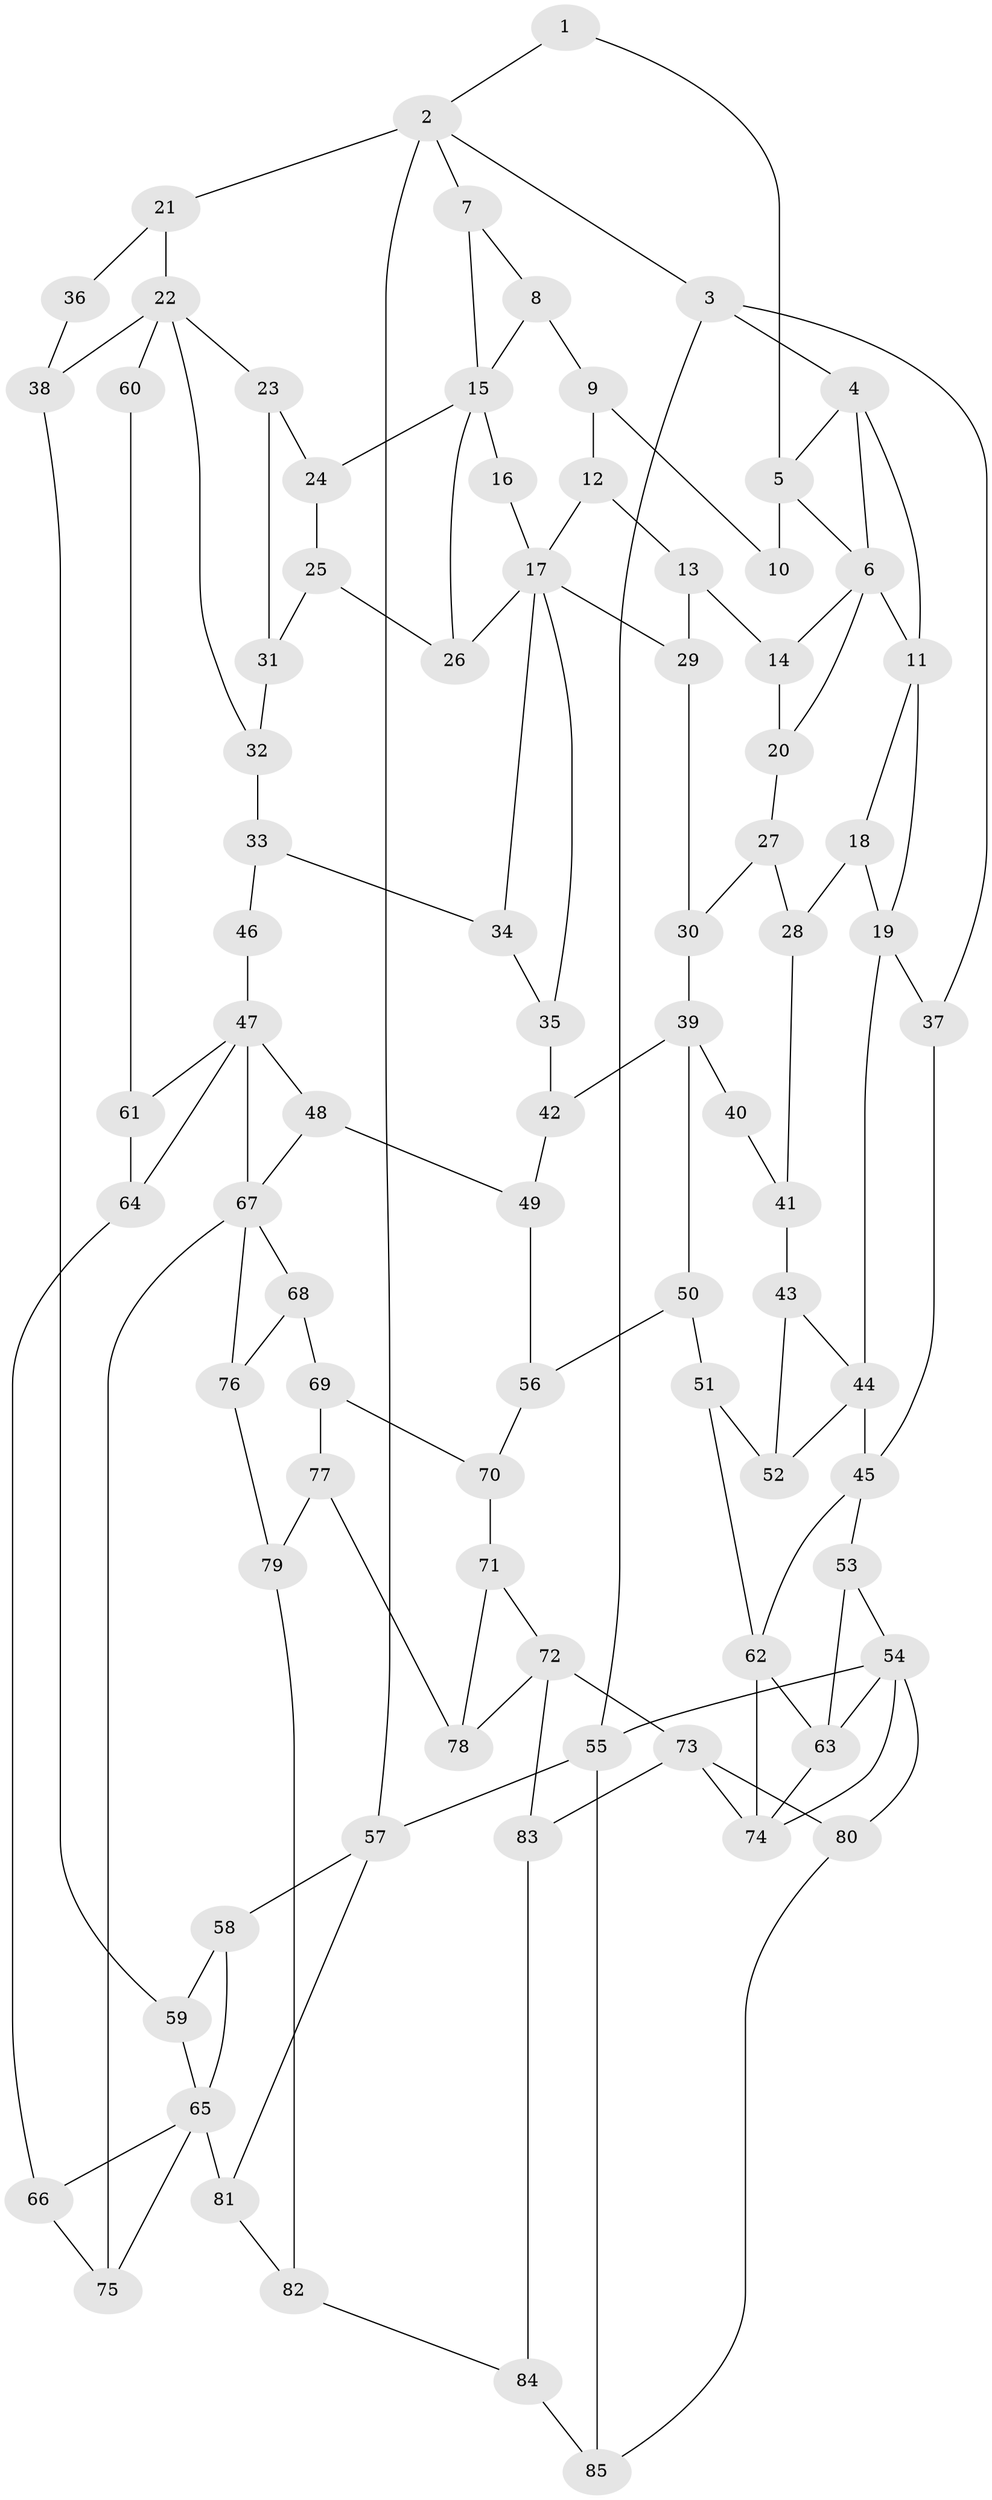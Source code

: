 // original degree distribution, {3: 0.014184397163120567, 4: 0.24822695035460993, 5: 0.5106382978723404, 6: 0.22695035460992907}
// Generated by graph-tools (version 1.1) at 2025/54/03/04/25 22:54:25]
// undirected, 85 vertices, 141 edges
graph export_dot {
  node [color=gray90,style=filled];
  1;
  2;
  3;
  4;
  5;
  6;
  7;
  8;
  9;
  10;
  11;
  12;
  13;
  14;
  15;
  16;
  17;
  18;
  19;
  20;
  21;
  22;
  23;
  24;
  25;
  26;
  27;
  28;
  29;
  30;
  31;
  32;
  33;
  34;
  35;
  36;
  37;
  38;
  39;
  40;
  41;
  42;
  43;
  44;
  45;
  46;
  47;
  48;
  49;
  50;
  51;
  52;
  53;
  54;
  55;
  56;
  57;
  58;
  59;
  60;
  61;
  62;
  63;
  64;
  65;
  66;
  67;
  68;
  69;
  70;
  71;
  72;
  73;
  74;
  75;
  76;
  77;
  78;
  79;
  80;
  81;
  82;
  83;
  84;
  85;
  1 -- 2 [weight=1.0];
  1 -- 5 [weight=1.0];
  2 -- 3 [weight=1.0];
  2 -- 7 [weight=1.0];
  2 -- 21 [weight=2.0];
  2 -- 57 [weight=1.0];
  3 -- 4 [weight=1.0];
  3 -- 37 [weight=1.0];
  3 -- 55 [weight=1.0];
  4 -- 5 [weight=1.0];
  4 -- 6 [weight=1.0];
  4 -- 11 [weight=1.0];
  5 -- 6 [weight=1.0];
  5 -- 10 [weight=2.0];
  6 -- 11 [weight=2.0];
  6 -- 14 [weight=1.0];
  6 -- 20 [weight=1.0];
  7 -- 8 [weight=1.0];
  7 -- 15 [weight=1.0];
  8 -- 9 [weight=1.0];
  8 -- 15 [weight=1.0];
  9 -- 10 [weight=1.0];
  9 -- 12 [weight=1.0];
  11 -- 18 [weight=1.0];
  11 -- 19 [weight=1.0];
  12 -- 13 [weight=1.0];
  12 -- 17 [weight=1.0];
  13 -- 14 [weight=1.0];
  13 -- 29 [weight=1.0];
  14 -- 20 [weight=1.0];
  15 -- 16 [weight=2.0];
  15 -- 24 [weight=1.0];
  15 -- 26 [weight=1.0];
  16 -- 17 [weight=1.0];
  17 -- 26 [weight=1.0];
  17 -- 29 [weight=1.0];
  17 -- 34 [weight=1.0];
  17 -- 35 [weight=1.0];
  18 -- 19 [weight=1.0];
  18 -- 28 [weight=1.0];
  19 -- 37 [weight=1.0];
  19 -- 44 [weight=2.0];
  20 -- 27 [weight=1.0];
  21 -- 22 [weight=1.0];
  21 -- 36 [weight=2.0];
  22 -- 23 [weight=1.0];
  22 -- 32 [weight=1.0];
  22 -- 38 [weight=1.0];
  22 -- 60 [weight=2.0];
  23 -- 24 [weight=1.0];
  23 -- 31 [weight=1.0];
  24 -- 25 [weight=1.0];
  25 -- 26 [weight=1.0];
  25 -- 31 [weight=1.0];
  27 -- 28 [weight=1.0];
  27 -- 30 [weight=1.0];
  28 -- 41 [weight=1.0];
  29 -- 30 [weight=1.0];
  30 -- 39 [weight=1.0];
  31 -- 32 [weight=1.0];
  32 -- 33 [weight=1.0];
  33 -- 34 [weight=1.0];
  33 -- 46 [weight=1.0];
  34 -- 35 [weight=1.0];
  35 -- 42 [weight=1.0];
  36 -- 38 [weight=1.0];
  37 -- 45 [weight=1.0];
  38 -- 59 [weight=1.0];
  39 -- 40 [weight=2.0];
  39 -- 42 [weight=2.0];
  39 -- 50 [weight=1.0];
  40 -- 41 [weight=1.0];
  41 -- 43 [weight=1.0];
  42 -- 49 [weight=1.0];
  43 -- 44 [weight=1.0];
  43 -- 52 [weight=1.0];
  44 -- 45 [weight=2.0];
  44 -- 52 [weight=1.0];
  45 -- 53 [weight=1.0];
  45 -- 62 [weight=1.0];
  46 -- 47 [weight=2.0];
  47 -- 48 [weight=1.0];
  47 -- 61 [weight=1.0];
  47 -- 64 [weight=1.0];
  47 -- 67 [weight=1.0];
  48 -- 49 [weight=1.0];
  48 -- 67 [weight=1.0];
  49 -- 56 [weight=1.0];
  50 -- 51 [weight=1.0];
  50 -- 56 [weight=1.0];
  51 -- 52 [weight=1.0];
  51 -- 62 [weight=1.0];
  53 -- 54 [weight=1.0];
  53 -- 63 [weight=2.0];
  54 -- 55 [weight=1.0];
  54 -- 63 [weight=1.0];
  54 -- 74 [weight=1.0];
  54 -- 80 [weight=1.0];
  55 -- 57 [weight=1.0];
  55 -- 85 [weight=1.0];
  56 -- 70 [weight=1.0];
  57 -- 58 [weight=1.0];
  57 -- 81 [weight=1.0];
  58 -- 59 [weight=1.0];
  58 -- 65 [weight=2.0];
  59 -- 65 [weight=1.0];
  60 -- 61 [weight=1.0];
  61 -- 64 [weight=1.0];
  62 -- 63 [weight=2.0];
  62 -- 74 [weight=1.0];
  63 -- 74 [weight=1.0];
  64 -- 66 [weight=1.0];
  65 -- 66 [weight=1.0];
  65 -- 75 [weight=1.0];
  65 -- 81 [weight=1.0];
  66 -- 75 [weight=1.0];
  67 -- 68 [weight=1.0];
  67 -- 75 [weight=1.0];
  67 -- 76 [weight=1.0];
  68 -- 69 [weight=1.0];
  68 -- 76 [weight=1.0];
  69 -- 70 [weight=1.0];
  69 -- 77 [weight=1.0];
  70 -- 71 [weight=1.0];
  71 -- 72 [weight=1.0];
  71 -- 78 [weight=1.0];
  72 -- 73 [weight=3.0];
  72 -- 78 [weight=1.0];
  72 -- 83 [weight=1.0];
  73 -- 74 [weight=1.0];
  73 -- 80 [weight=1.0];
  73 -- 83 [weight=1.0];
  76 -- 79 [weight=1.0];
  77 -- 78 [weight=1.0];
  77 -- 79 [weight=1.0];
  79 -- 82 [weight=1.0];
  80 -- 85 [weight=1.0];
  81 -- 82 [weight=1.0];
  82 -- 84 [weight=1.0];
  83 -- 84 [weight=1.0];
  84 -- 85 [weight=1.0];
}
